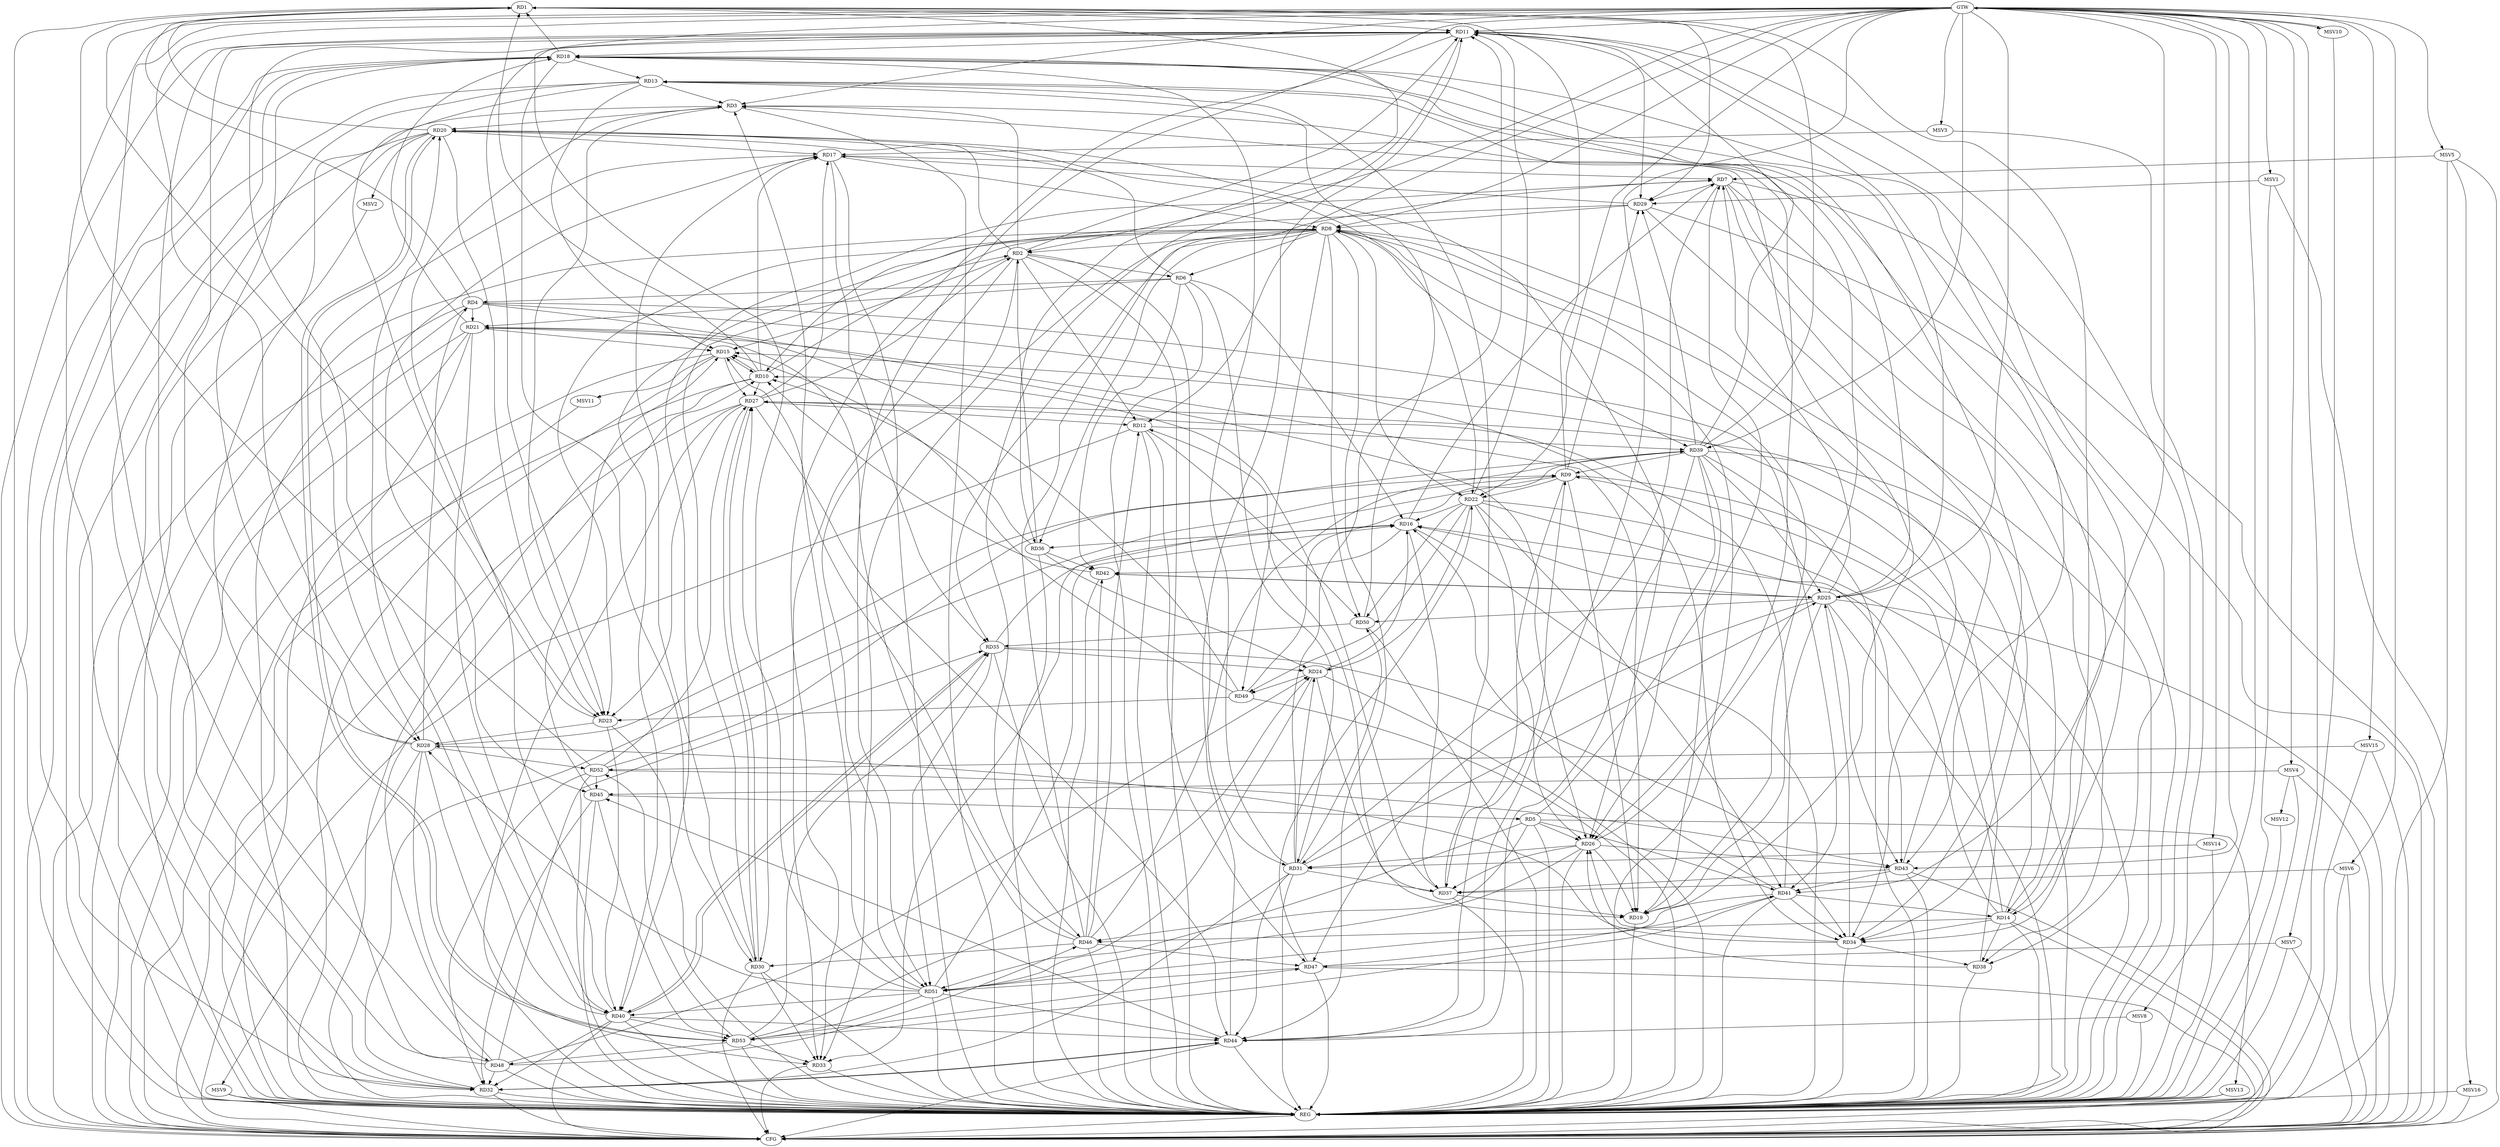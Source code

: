 strict digraph G {
  RD1 [ label="RD1" ];
  RD2 [ label="RD2" ];
  RD3 [ label="RD3" ];
  RD4 [ label="RD4" ];
  RD5 [ label="RD5" ];
  RD6 [ label="RD6" ];
  RD7 [ label="RD7" ];
  RD8 [ label="RD8" ];
  RD9 [ label="RD9" ];
  RD10 [ label="RD10" ];
  RD11 [ label="RD11" ];
  RD12 [ label="RD12" ];
  RD13 [ label="RD13" ];
  RD14 [ label="RD14" ];
  RD15 [ label="RD15" ];
  RD16 [ label="RD16" ];
  RD17 [ label="RD17" ];
  RD18 [ label="RD18" ];
  RD19 [ label="RD19" ];
  RD20 [ label="RD20" ];
  RD21 [ label="RD21" ];
  RD22 [ label="RD22" ];
  RD23 [ label="RD23" ];
  RD24 [ label="RD24" ];
  RD25 [ label="RD25" ];
  RD26 [ label="RD26" ];
  RD27 [ label="RD27" ];
  RD28 [ label="RD28" ];
  RD29 [ label="RD29" ];
  RD30 [ label="RD30" ];
  RD31 [ label="RD31" ];
  RD32 [ label="RD32" ];
  RD33 [ label="RD33" ];
  RD34 [ label="RD34" ];
  RD35 [ label="RD35" ];
  RD36 [ label="RD36" ];
  RD37 [ label="RD37" ];
  RD38 [ label="RD38" ];
  RD39 [ label="RD39" ];
  RD40 [ label="RD40" ];
  RD41 [ label="RD41" ];
  RD42 [ label="RD42" ];
  RD43 [ label="RD43" ];
  RD44 [ label="RD44" ];
  RD45 [ label="RD45" ];
  RD46 [ label="RD46" ];
  RD47 [ label="RD47" ];
  RD48 [ label="RD48" ];
  RD49 [ label="RD49" ];
  RD50 [ label="RD50" ];
  RD51 [ label="RD51" ];
  RD52 [ label="RD52" ];
  RD53 [ label="RD53" ];
  GTW [ label="GTW" ];
  REG [ label="REG" ];
  CFG [ label="CFG" ];
  MSV1 [ label="MSV1" ];
  MSV2 [ label="MSV2" ];
  MSV3 [ label="MSV3" ];
  MSV4 [ label="MSV4" ];
  MSV5 [ label="MSV5" ];
  MSV6 [ label="MSV6" ];
  MSV7 [ label="MSV7" ];
  MSV8 [ label="MSV8" ];
  MSV9 [ label="MSV9" ];
  MSV10 [ label="MSV10" ];
  MSV11 [ label="MSV11" ];
  MSV12 [ label="MSV12" ];
  MSV13 [ label="MSV13" ];
  MSV14 [ label="MSV14" ];
  MSV15 [ label="MSV15" ];
  MSV16 [ label="MSV16" ];
  RD4 -> RD1;
  RD9 -> RD1;
  RD10 -> RD1;
  RD1 -> RD11;
  RD18 -> RD1;
  RD20 -> RD1;
  RD23 -> RD1;
  RD1 -> RD29;
  RD1 -> RD34;
  RD1 -> RD36;
  RD39 -> RD1;
  RD52 -> RD1;
  RD2 -> RD3;
  RD2 -> RD6;
  RD8 -> RD2;
  RD2 -> RD11;
  RD2 -> RD12;
  RD2 -> RD15;
  RD2 -> RD20;
  RD27 -> RD2;
  RD30 -> RD2;
  RD2 -> RD31;
  RD2 -> RD33;
  RD36 -> RD2;
  RD2 -> RD51;
  RD13 -> RD3;
  RD19 -> RD3;
  RD3 -> RD20;
  RD3 -> RD23;
  RD25 -> RD3;
  RD40 -> RD3;
  RD48 -> RD3;
  RD51 -> RD3;
  RD6 -> RD4;
  RD4 -> RD21;
  RD4 -> RD26;
  RD28 -> RD4;
  RD4 -> RD34;
  RD4 -> RD41;
  RD5 -> RD7;
  RD5 -> RD26;
  RD5 -> RD41;
  RD45 -> RD5;
  RD5 -> RD46;
  RD5 -> RD51;
  RD6 -> RD16;
  RD6 -> RD20;
  RD6 -> RD21;
  RD6 -> RD31;
  RD6 -> RD42;
  RD16 -> RD7;
  RD17 -> RD7;
  RD25 -> RD7;
  RD7 -> RD29;
  RD7 -> RD31;
  RD7 -> RD34;
  RD7 -> RD38;
  RD7 -> RD40;
  RD46 -> RD7;
  RD10 -> RD8;
  RD17 -> RD8;
  RD19 -> RD8;
  RD8 -> RD22;
  RD8 -> RD23;
  RD29 -> RD8;
  RD8 -> RD33;
  RD8 -> RD35;
  RD8 -> RD39;
  RD8 -> RD40;
  RD43 -> RD8;
  RD8 -> RD44;
  RD8 -> RD50;
  RD14 -> RD9;
  RD9 -> RD19;
  RD9 -> RD22;
  RD28 -> RD9;
  RD9 -> RD29;
  RD32 -> RD9;
  RD9 -> RD33;
  RD9 -> RD37;
  RD39 -> RD9;
  RD44 -> RD9;
  RD10 -> RD15;
  RD15 -> RD10;
  RD10 -> RD17;
  RD10 -> RD27;
  RD29 -> RD10;
  RD36 -> RD10;
  RD37 -> RD10;
  RD42 -> RD10;
  RD48 -> RD10;
  RD11 -> RD18;
  RD22 -> RD11;
  RD11 -> RD23;
  RD28 -> RD11;
  RD11 -> RD29;
  RD31 -> RD11;
  RD11 -> RD33;
  RD11 -> RD38;
  RD39 -> RD11;
  RD11 -> RD40;
  RD11 -> RD43;
  RD44 -> RD11;
  RD11 -> RD46;
  RD48 -> RD11;
  RD27 -> RD12;
  RD37 -> RD12;
  RD12 -> RD39;
  RD46 -> RD12;
  RD12 -> RD47;
  RD12 -> RD50;
  RD14 -> RD13;
  RD13 -> RD15;
  RD18 -> RD13;
  RD13 -> RD23;
  RD13 -> RD26;
  RD37 -> RD13;
  RD50 -> RD13;
  RD14 -> RD16;
  RD18 -> RD14;
  RD14 -> RD27;
  RD14 -> RD34;
  RD14 -> RD38;
  RD39 -> RD14;
  RD41 -> RD14;
  RD14 -> RD46;
  RD21 -> RD15;
  RD15 -> RD27;
  RD38 -> RD15;
  RD45 -> RD15;
  RD46 -> RD15;
  RD49 -> RD15;
  RD22 -> RD16;
  RD24 -> RD16;
  RD25 -> RD16;
  RD35 -> RD16;
  RD16 -> RD36;
  RD16 -> RD37;
  RD41 -> RD16;
  RD16 -> RD42;
  RD51 -> RD16;
  RD20 -> RD17;
  RD27 -> RD17;
  RD17 -> RD28;
  RD29 -> RD17;
  RD30 -> RD17;
  RD17 -> RD35;
  RD17 -> RD45;
  RD21 -> RD18;
  RD18 -> RD25;
  RD26 -> RD18;
  RD28 -> RD18;
  RD18 -> RD30;
  RD31 -> RD18;
  RD18 -> RD32;
  RD34 -> RD18;
  RD21 -> RD19;
  RD24 -> RD19;
  RD25 -> RD19;
  RD26 -> RD19;
  RD37 -> RD19;
  RD39 -> RD19;
  RD20 -> RD22;
  RD20 -> RD23;
  RD20 -> RD26;
  RD20 -> RD32;
  RD40 -> RD20;
  RD20 -> RD53;
  RD53 -> RD20;
  RD21 -> RD32;
  RD21 -> RD40;
  RD46 -> RD21;
  RD49 -> RD21;
  RD22 -> RD24;
  RD22 -> RD26;
  RD22 -> RD41;
  RD22 -> RD43;
  RD47 -> RD22;
  RD22 -> RD49;
  RD22 -> RD50;
  RD27 -> RD23;
  RD23 -> RD28;
  RD23 -> RD40;
  RD49 -> RD23;
  RD31 -> RD24;
  RD35 -> RD24;
  RD36 -> RD24;
  RD48 -> RD24;
  RD24 -> RD49;
  RD24 -> RD51;
  RD53 -> RD24;
  RD31 -> RD25;
  RD34 -> RD25;
  RD39 -> RD25;
  RD25 -> RD42;
  RD42 -> RD25;
  RD25 -> RD43;
  RD25 -> RD47;
  RD25 -> RD50;
  RD26 -> RD31;
  RD34 -> RD26;
  RD26 -> RD37;
  RD38 -> RD26;
  RD39 -> RD26;
  RD26 -> RD43;
  RD26 -> RD51;
  RD27 -> RD30;
  RD30 -> RD27;
  RD41 -> RD27;
  RD27 -> RD44;
  RD51 -> RD27;
  RD52 -> RD27;
  RD28 -> RD33;
  RD34 -> RD28;
  RD51 -> RD28;
  RD28 -> RD52;
  RD39 -> RD29;
  RD30 -> RD33;
  RD46 -> RD30;
  RD31 -> RD32;
  RD31 -> RD37;
  RD31 -> RD44;
  RD31 -> RD50;
  RD40 -> RD32;
  RD32 -> RD44;
  RD44 -> RD32;
  RD45 -> RD32;
  RD48 -> RD32;
  RD52 -> RD32;
  RD53 -> RD33;
  RD35 -> RD34;
  RD34 -> RD38;
  RD41 -> RD34;
  RD35 -> RD40;
  RD40 -> RD35;
  RD48 -> RD35;
  RD50 -> RD35;
  RD35 -> RD51;
  RD53 -> RD35;
  RD36 -> RD42;
  RD43 -> RD37;
  RD39 -> RD44;
  RD46 -> RD39;
  RD49 -> RD39;
  RD52 -> RD39;
  RD40 -> RD44;
  RD51 -> RD40;
  RD40 -> RD53;
  RD43 -> RD41;
  RD47 -> RD41;
  RD41 -> RD51;
  RD41 -> RD53;
  RD46 -> RD42;
  RD52 -> RD43;
  RD44 -> RD45;
  RD51 -> RD44;
  RD52 -> RD45;
  RD45 -> RD53;
  RD46 -> RD47;
  RD48 -> RD46;
  RD47 -> RD51;
  RD53 -> RD47;
  RD53 -> RD48;
  RD51 -> RD53;
  RD53 -> RD52;
  GTW -> RD22;
  GTW -> RD3;
  GTW -> RD48;
  GTW -> RD30;
  GTW -> RD39;
  GTW -> RD41;
  GTW -> RD28;
  GTW -> RD32;
  GTW -> RD12;
  GTW -> RD2;
  GTW -> RD25;
  GTW -> RD51;
  GTW -> RD11;
  GTW -> RD43;
  GTW -> RD8;
  GTW -> RD44;
  RD1 -> REG;
  RD2 -> REG;
  RD3 -> REG;
  RD4 -> REG;
  RD5 -> REG;
  RD6 -> REG;
  RD7 -> REG;
  RD8 -> REG;
  RD9 -> REG;
  RD10 -> REG;
  RD11 -> REG;
  RD12 -> REG;
  RD13 -> REG;
  RD14 -> REG;
  RD15 -> REG;
  RD16 -> REG;
  RD17 -> REG;
  RD18 -> REG;
  RD19 -> REG;
  RD20 -> REG;
  RD21 -> REG;
  RD22 -> REG;
  RD23 -> REG;
  RD24 -> REG;
  RD25 -> REG;
  RD26 -> REG;
  RD27 -> REG;
  RD28 -> REG;
  RD29 -> REG;
  RD30 -> REG;
  RD31 -> REG;
  RD32 -> REG;
  RD33 -> REG;
  RD34 -> REG;
  RD35 -> REG;
  RD36 -> REG;
  RD37 -> REG;
  RD38 -> REG;
  RD39 -> REG;
  RD40 -> REG;
  RD41 -> REG;
  RD42 -> REG;
  RD43 -> REG;
  RD44 -> REG;
  RD45 -> REG;
  RD46 -> REG;
  RD47 -> REG;
  RD48 -> REG;
  RD49 -> REG;
  RD50 -> REG;
  RD51 -> REG;
  RD52 -> REG;
  RD53 -> REG;
  RD30 -> CFG;
  RD8 -> CFG;
  RD4 -> CFG;
  RD18 -> CFG;
  RD33 -> CFG;
  RD13 -> CFG;
  RD25 -> CFG;
  RD12 -> CFG;
  RD32 -> CFG;
  RD44 -> CFG;
  RD27 -> CFG;
  RD11 -> CFG;
  RD7 -> CFG;
  RD40 -> CFG;
  RD43 -> CFG;
  RD15 -> CFG;
  RD29 -> CFG;
  RD47 -> CFG;
  RD14 -> CFG;
  RD10 -> CFG;
  RD21 -> CFG;
  REG -> CFG;
  RD8 -> RD6;
  RD8 -> RD36;
  RD8 -> RD49;
  RD8 -> RD34;
  MSV1 -> RD29;
  GTW -> MSV1;
  MSV1 -> REG;
  MSV1 -> CFG;
  RD20 -> MSV2;
  MSV2 -> REG;
  MSV3 -> RD17;
  GTW -> MSV3;
  MSV3 -> REG;
  MSV4 -> RD45;
  GTW -> MSV4;
  MSV4 -> REG;
  MSV4 -> CFG;
  MSV5 -> RD7;
  GTW -> MSV5;
  MSV5 -> REG;
  MSV5 -> CFG;
  MSV6 -> RD37;
  GTW -> MSV6;
  MSV6 -> REG;
  MSV6 -> CFG;
  MSV7 -> RD47;
  GTW -> MSV7;
  MSV7 -> REG;
  MSV7 -> CFG;
  MSV8 -> RD44;
  GTW -> MSV8;
  MSV8 -> REG;
  RD28 -> MSV9;
  MSV9 -> REG;
  MSV9 -> CFG;
  MSV10 -> GTW;
  GTW -> MSV10;
  MSV10 -> REG;
  RD15 -> MSV11;
  MSV11 -> REG;
  MSV4 -> MSV12;
  MSV12 -> REG;
  RD5 -> MSV13;
  MSV13 -> REG;
  MSV13 -> CFG;
  MSV14 -> RD31;
  GTW -> MSV14;
  MSV14 -> REG;
  MSV15 -> RD52;
  GTW -> MSV15;
  MSV15 -> REG;
  MSV15 -> CFG;
  MSV5 -> MSV16;
  MSV16 -> REG;
  MSV16 -> CFG;
}

